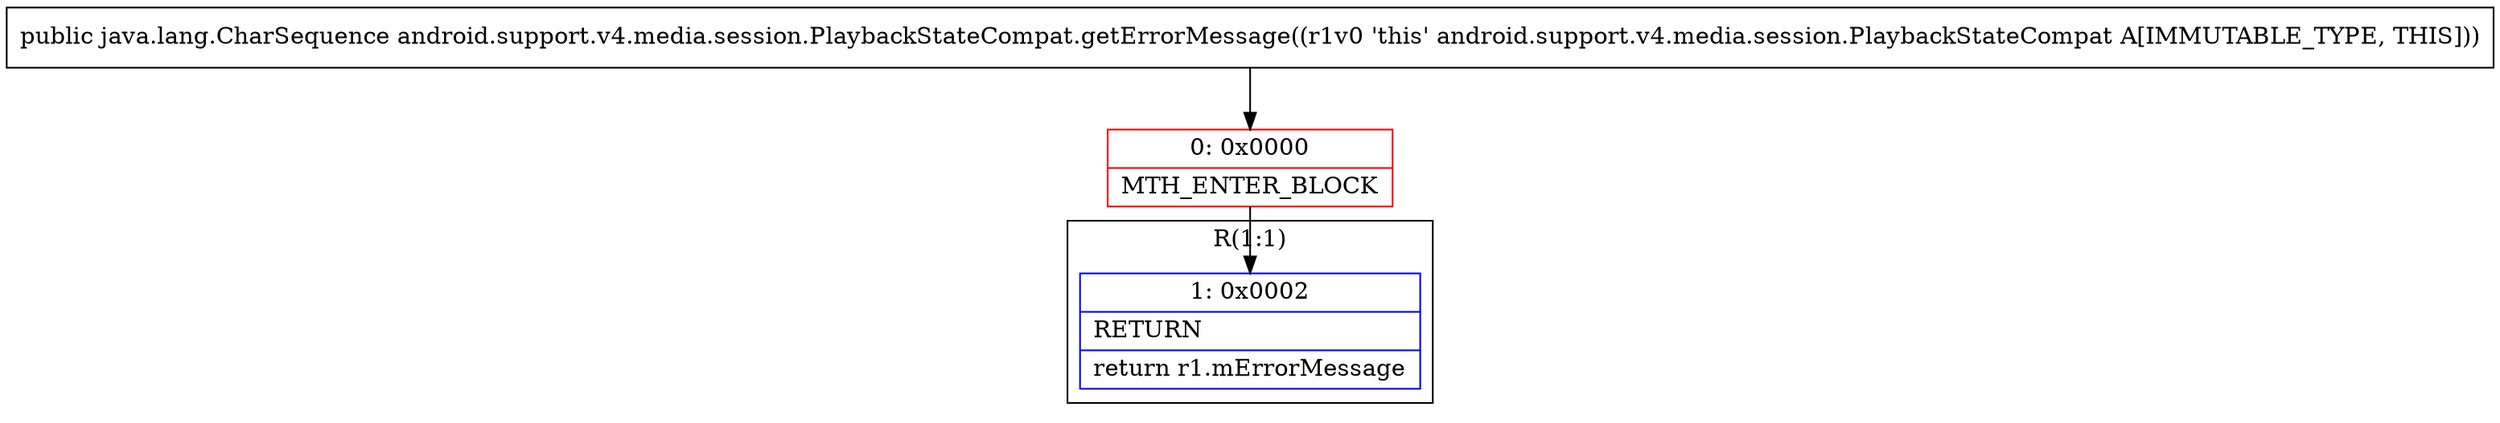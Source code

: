 digraph "CFG forandroid.support.v4.media.session.PlaybackStateCompat.getErrorMessage()Ljava\/lang\/CharSequence;" {
subgraph cluster_Region_1170999682 {
label = "R(1:1)";
node [shape=record,color=blue];
Node_1 [shape=record,label="{1\:\ 0x0002|RETURN\l|return r1.mErrorMessage\l}"];
}
Node_0 [shape=record,color=red,label="{0\:\ 0x0000|MTH_ENTER_BLOCK\l}"];
MethodNode[shape=record,label="{public java.lang.CharSequence android.support.v4.media.session.PlaybackStateCompat.getErrorMessage((r1v0 'this' android.support.v4.media.session.PlaybackStateCompat A[IMMUTABLE_TYPE, THIS])) }"];
MethodNode -> Node_0;
Node_0 -> Node_1;
}

